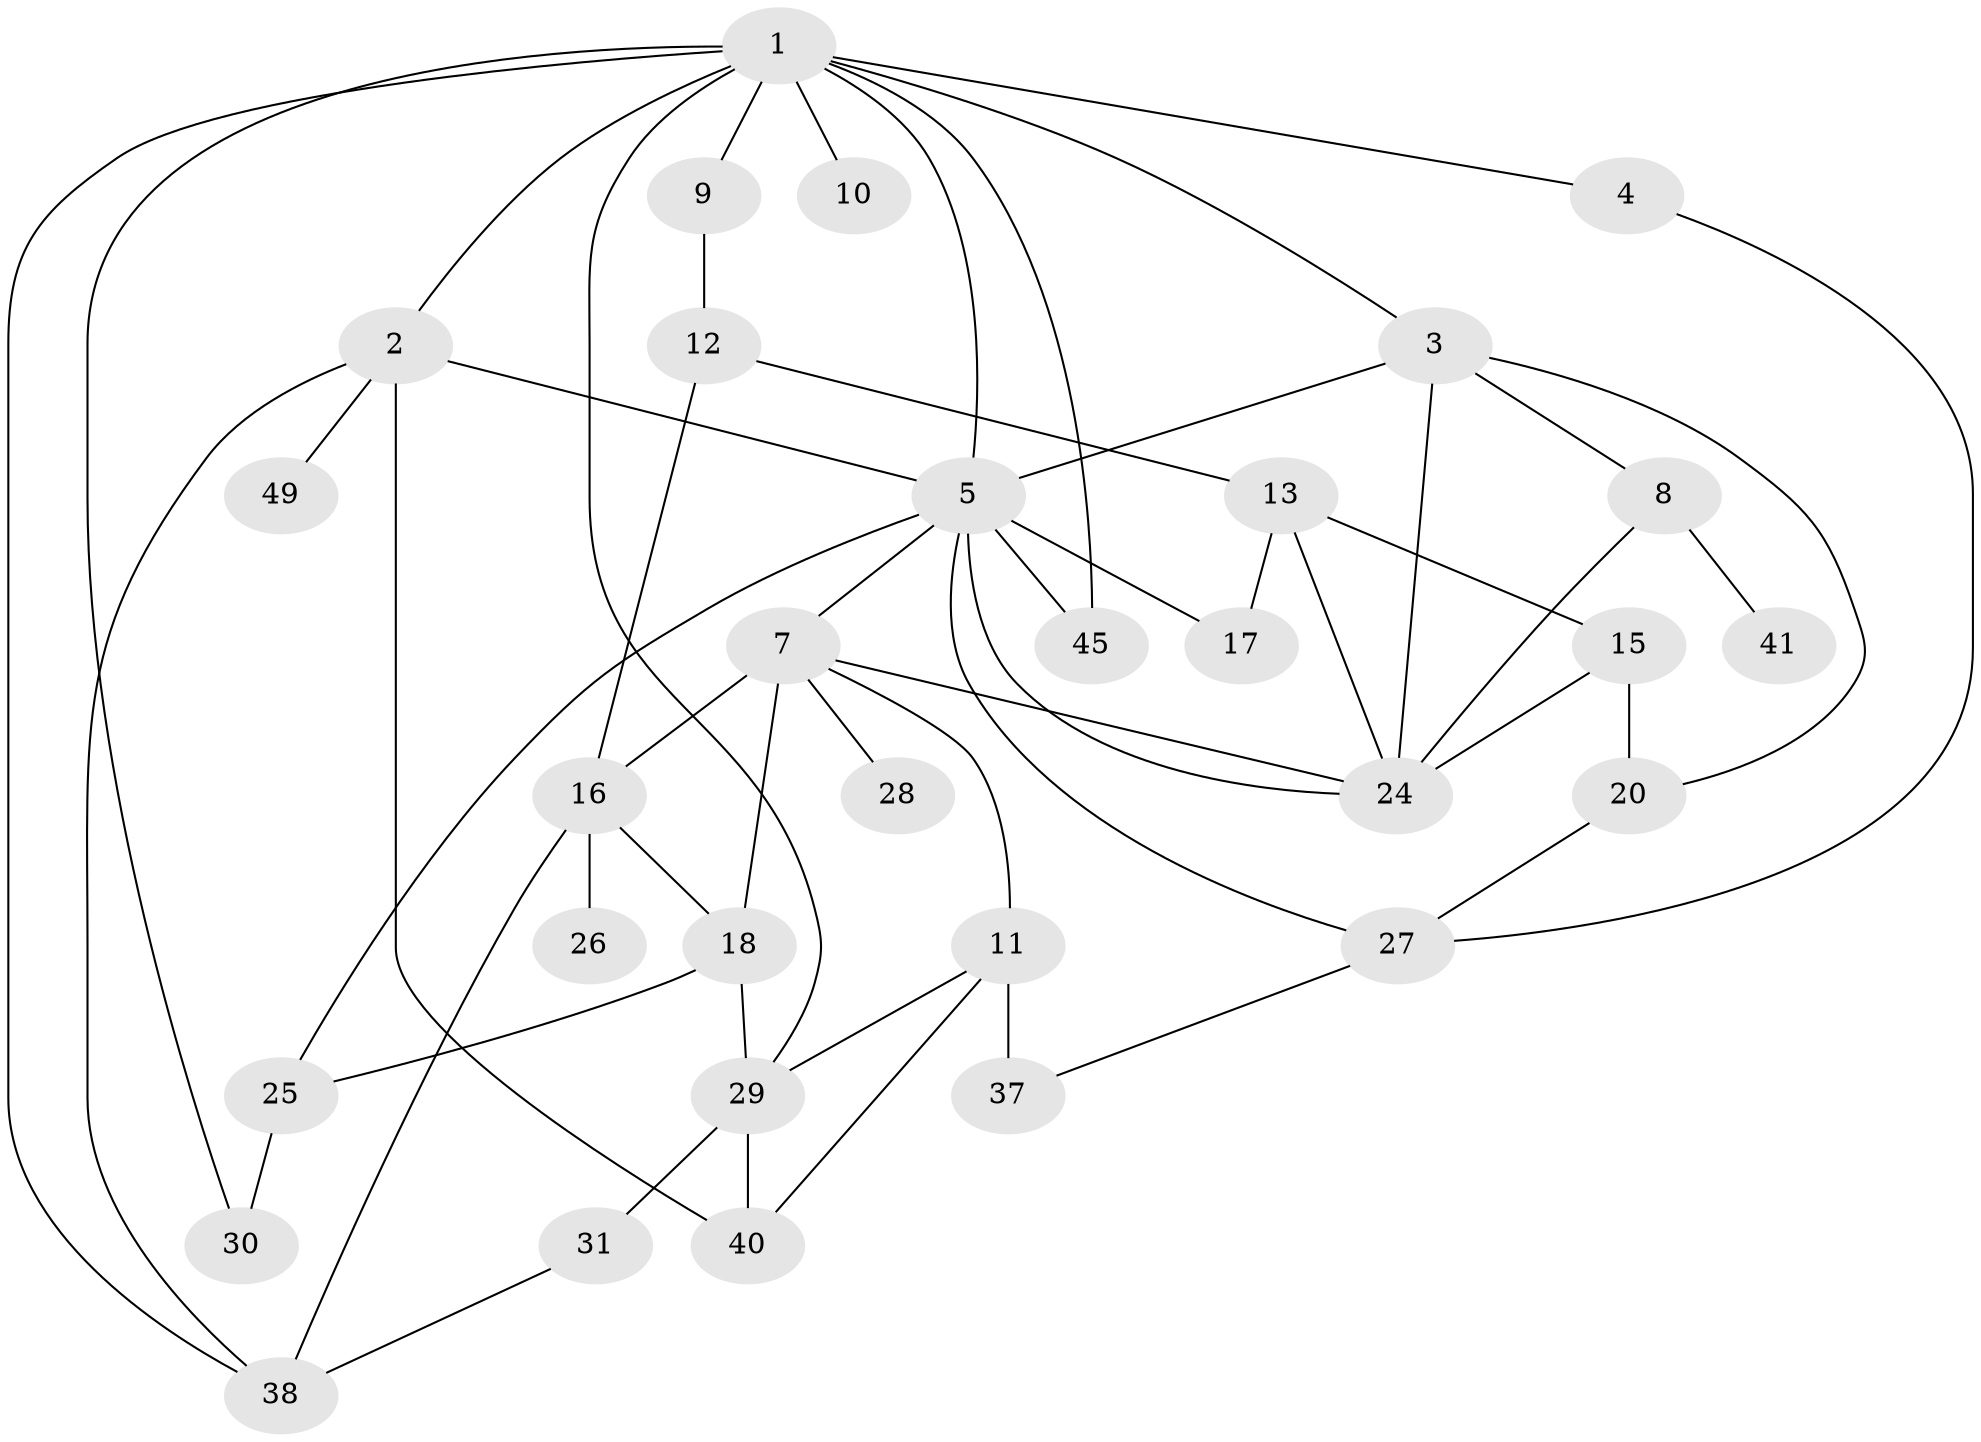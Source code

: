// original degree distribution, {8: 0.018518518518518517, 5: 0.07407407407407407, 4: 0.14814814814814814, 2: 0.2962962962962963, 7: 0.018518518518518517, 6: 0.018518518518518517, 3: 0.2777777777777778, 1: 0.14814814814814814}
// Generated by graph-tools (version 1.1) at 2025/41/03/06/25 10:41:28]
// undirected, 31 vertices, 54 edges
graph export_dot {
graph [start="1"]
  node [color=gray90,style=filled];
  1 [super="+6"];
  2 [super="+23"];
  3 [super="+14"];
  4;
  5 [super="+42"];
  7 [super="+39"];
  8 [super="+34"];
  9;
  10 [super="+36"];
  11 [super="+43"];
  12 [super="+21"];
  13 [super="+22"];
  15;
  16 [super="+54"];
  17 [super="+32"];
  18 [super="+19"];
  20 [super="+35"];
  24 [super="+33"];
  25 [super="+53"];
  26;
  27 [super="+44"];
  28 [super="+48"];
  29 [super="+50"];
  30;
  31 [super="+52"];
  37;
  38 [super="+47"];
  40;
  41 [super="+46"];
  45;
  49 [super="+51"];
  1 -- 2;
  1 -- 3;
  1 -- 4;
  1 -- 9;
  1 -- 30;
  1 -- 5;
  1 -- 10;
  1 -- 45;
  1 -- 38;
  1 -- 29;
  2 -- 5;
  2 -- 49;
  2 -- 38;
  2 -- 40;
  3 -- 8;
  3 -- 24;
  3 -- 20;
  3 -- 5;
  4 -- 27;
  5 -- 7;
  5 -- 17;
  5 -- 25;
  5 -- 27;
  5 -- 24;
  5 -- 45;
  7 -- 11;
  7 -- 16;
  7 -- 18;
  7 -- 28;
  7 -- 24;
  8 -- 41 [weight=2];
  8 -- 24;
  9 -- 12;
  11 -- 29;
  11 -- 37 [weight=2];
  11 -- 40;
  12 -- 13;
  12 -- 16;
  13 -- 15;
  13 -- 24;
  13 -- 17;
  15 -- 20;
  15 -- 24;
  16 -- 26;
  16 -- 38;
  16 -- 18;
  18 -- 29;
  18 -- 25;
  20 -- 27;
  25 -- 30;
  27 -- 37;
  29 -- 31;
  29 -- 40;
  31 -- 38;
}

